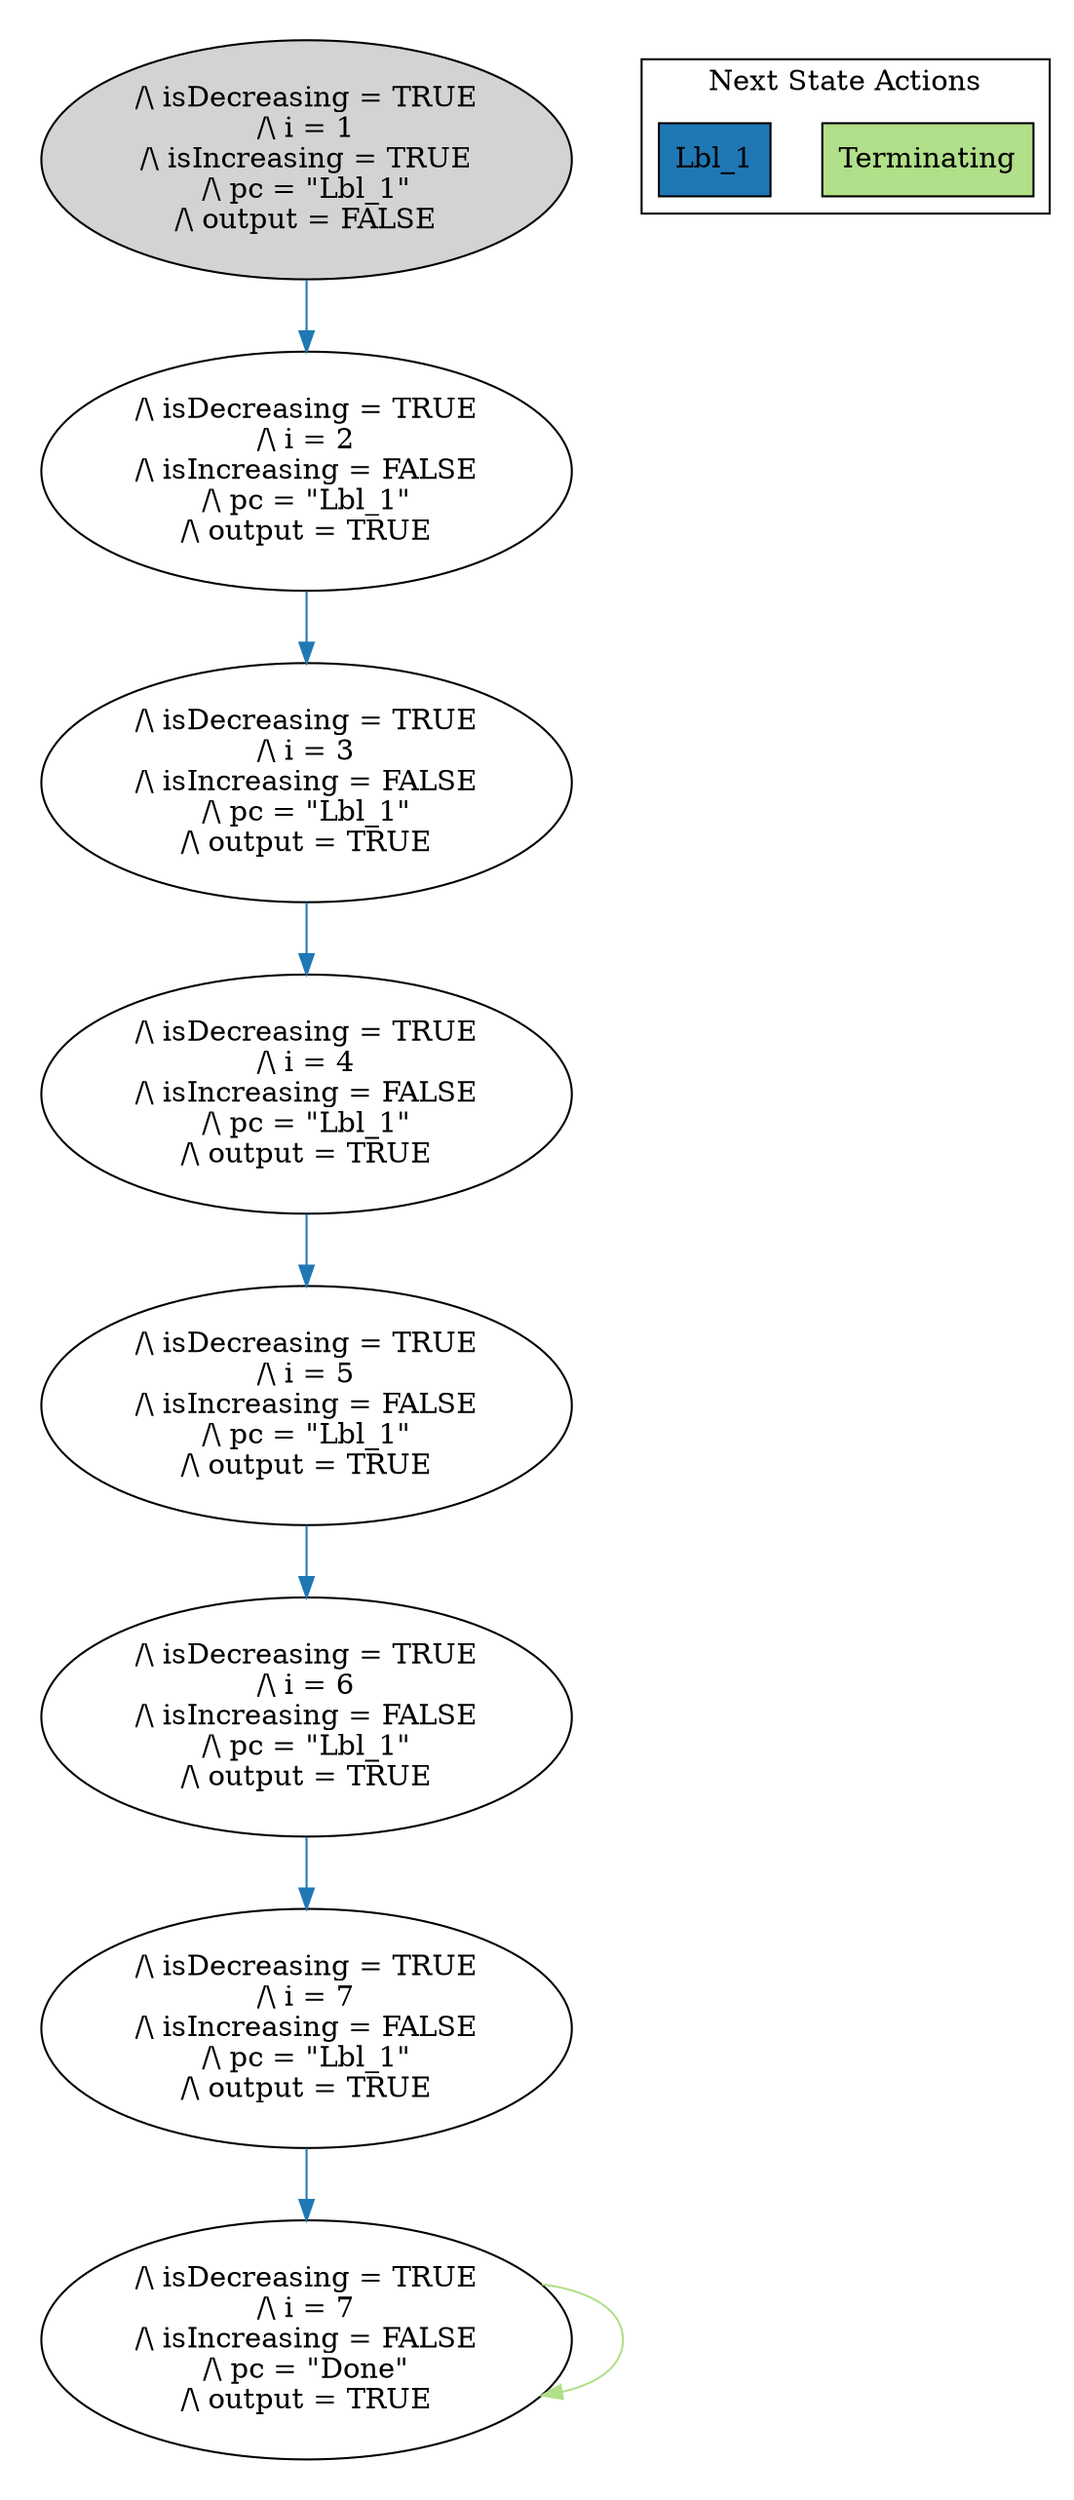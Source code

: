 strict digraph DiskGraph {
edge [colorscheme="paired12"]
nodesep=0.35;
subgraph cluster_graph {
color="white";
4338118545971111266 [label="/\\ isDecreasing = TRUE\n/\\ i = 1\n/\\ isIncreasing = TRUE\n/\\ pc = \"Lbl_1\"\n/\\ output = FALSE",style = filled]
4338118545971111266 -> 5374548822647952823 [label="",color="2",fontcolor="2"];
5374548822647952823 [label="/\\ isDecreasing = TRUE\n/\\ i = 2\n/\\ isIncreasing = FALSE\n/\\ pc = \"Lbl_1\"\n/\\ output = TRUE"];
5374548822647952823 -> 5753132428931164210 [label="",color="2",fontcolor="2"];
5753132428931164210 [label="/\\ isDecreasing = TRUE\n/\\ i = 3\n/\\ isIncreasing = FALSE\n/\\ pc = \"Lbl_1\"\n/\\ output = TRUE"];
5753132428931164210 -> 6129462267878856873 [label="",color="2",fontcolor="2"];
6129462267878856873 [label="/\\ isDecreasing = TRUE\n/\\ i = 4\n/\\ isIncreasing = FALSE\n/\\ pc = \"Lbl_1\"\n/\\ output = TRUE"];
6129462267878856873 -> 5787470419271378220 [label="",color="2",fontcolor="2"];
5787470419271378220 [label="/\\ isDecreasing = TRUE\n/\\ i = 5\n/\\ isIncreasing = FALSE\n/\\ pc = \"Lbl_1\"\n/\\ output = TRUE"];
5787470419271378220 -> 6886629188472415139 [label="",color="2",fontcolor="2"];
6886629188472415139 [label="/\\ isDecreasing = TRUE\n/\\ i = 6\n/\\ isIncreasing = FALSE\n/\\ pc = \"Lbl_1\"\n/\\ output = TRUE"];
6886629188472415139 -> 6544636364655697446 [label="",color="2",fontcolor="2"];
6544636364655697446 [label="/\\ isDecreasing = TRUE\n/\\ i = 7\n/\\ isIncreasing = FALSE\n/\\ pc = \"Lbl_1\"\n/\\ output = TRUE"];
6544636364655697446 -> -9222971545778135421 [label="",color="2",fontcolor="2"];
-9222971545778135421 [label="/\\ isDecreasing = TRUE\n/\\ i = 7\n/\\ isIncreasing = FALSE\n/\\ pc = \"Done\"\n/\\ output = TRUE"];
-9222971545778135421 -> -9222971545778135421 [label="",color="3",fontcolor="3"];
{rank = same; 4338118545971111266;}
{rank = same; 5374548822647952823;}
{rank = same; 5753132428931164210;}
{rank = same; 6129462267878856873;}
{rank = same; 5787470419271378220;}
{rank = same; 6886629188472415139;}
{rank = same; 6544636364655697446;}
{rank = same; -9222971545778135421;}
}
subgraph cluster_legend {graph[style=bold];label = "Next State Actions" style="solid"
node [ labeljust="l",colorscheme="paired12",style=filled,shape=record ]
Terminating [label="Terminating",fillcolor=3]
Lbl_1 [label="Lbl_1",fillcolor=2]
}}